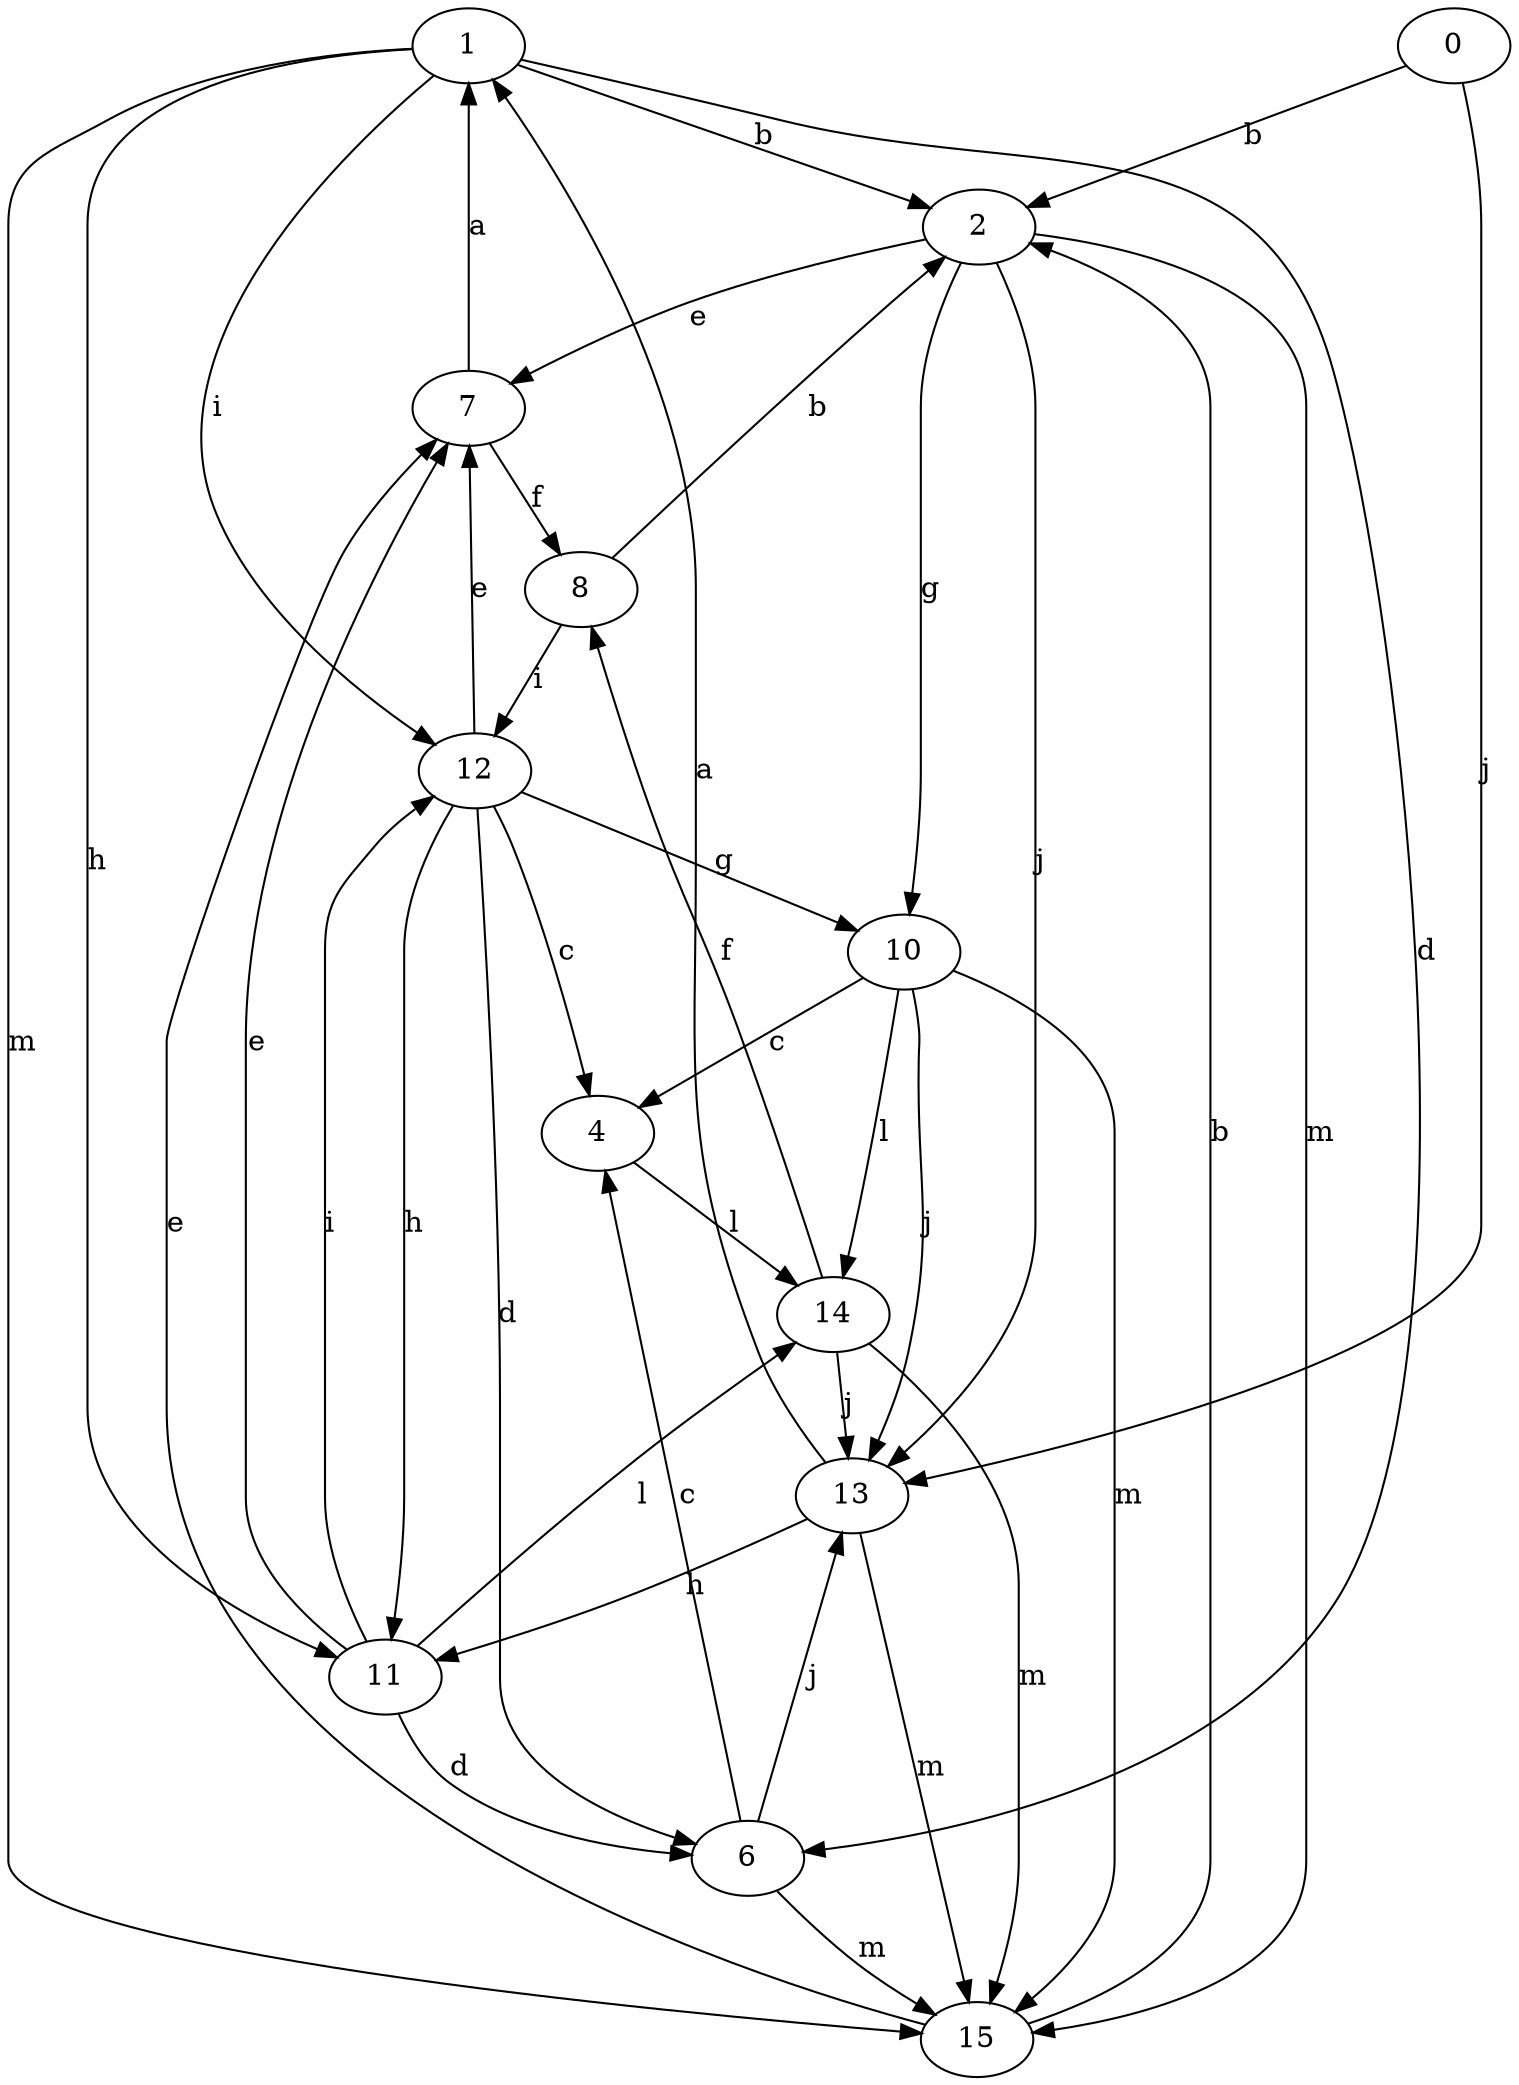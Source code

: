 strict digraph  {
1;
2;
4;
6;
7;
0;
8;
10;
11;
12;
13;
14;
15;
1 -> 2  [label=b];
1 -> 6  [label=d];
1 -> 11  [label=h];
1 -> 12  [label=i];
1 -> 15  [label=m];
2 -> 7  [label=e];
2 -> 10  [label=g];
2 -> 13  [label=j];
2 -> 15  [label=m];
4 -> 14  [label=l];
6 -> 4  [label=c];
6 -> 13  [label=j];
6 -> 15  [label=m];
7 -> 1  [label=a];
7 -> 8  [label=f];
0 -> 2  [label=b];
0 -> 13  [label=j];
8 -> 2  [label=b];
8 -> 12  [label=i];
10 -> 4  [label=c];
10 -> 13  [label=j];
10 -> 14  [label=l];
10 -> 15  [label=m];
11 -> 6  [label=d];
11 -> 7  [label=e];
11 -> 12  [label=i];
11 -> 14  [label=l];
12 -> 4  [label=c];
12 -> 6  [label=d];
12 -> 7  [label=e];
12 -> 10  [label=g];
12 -> 11  [label=h];
13 -> 1  [label=a];
13 -> 11  [label=h];
13 -> 15  [label=m];
14 -> 8  [label=f];
14 -> 13  [label=j];
14 -> 15  [label=m];
15 -> 2  [label=b];
15 -> 7  [label=e];
}
